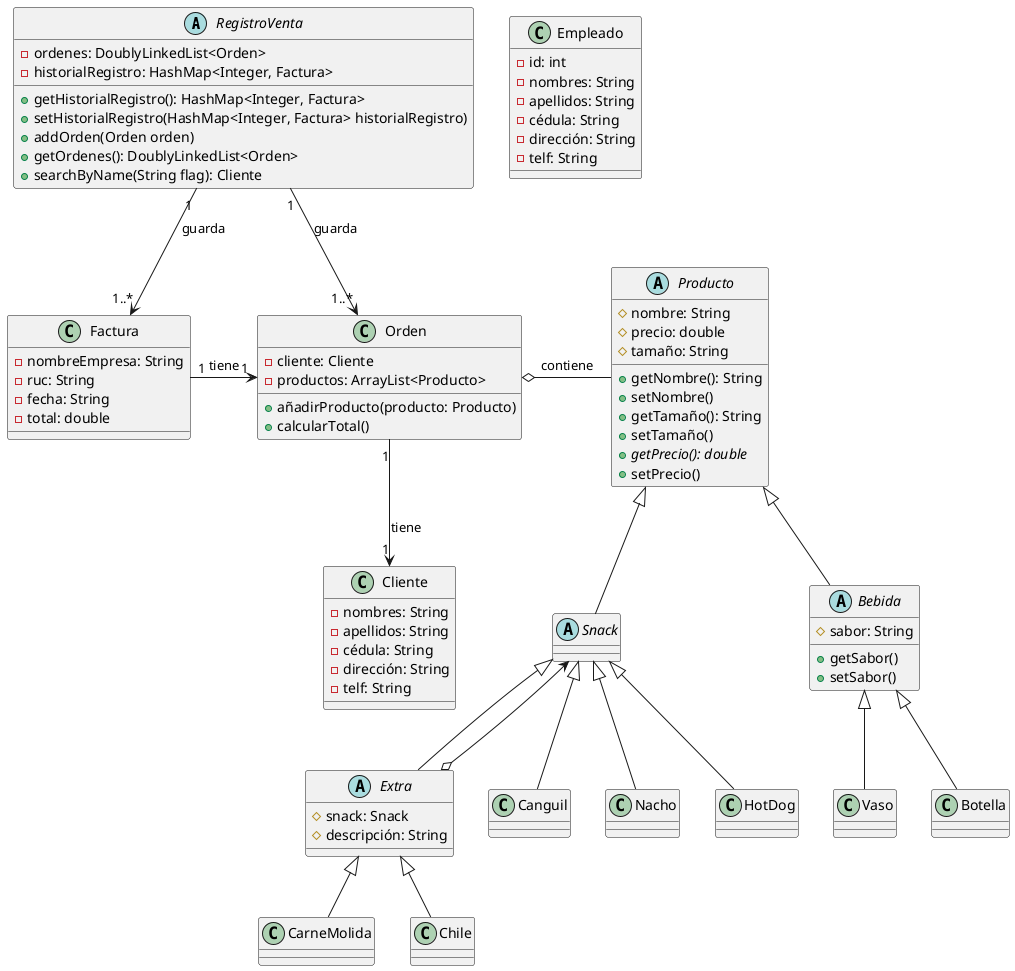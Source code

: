 @startuml
'https://plantuml.com/class-diagram

abstract class RegistroVenta{
    -ordenes: DoublyLinkedList<Orden>
    -historialRegistro: HashMap<Integer, Factura>

    +getHistorialRegistro(): HashMap<Integer, Factura>
    +setHistorialRegistro(HashMap<Integer, Factura> historialRegistro)
    +addOrden(Orden orden)
    +getOrdenes(): DoublyLinkedList<Orden>
    +searchByName(String flag): Cliente
}

class Cliente {
    -nombres: String
    -apellidos: String
    -cédula: String
    -dirección: String
    -telf: String
    '+getNombres()
    '+setNombres()
    '+getApellidos()
    '+setApellidos()
    '+getCédula()
    '+setCédula()
    '+getDirección()
    '+setDirección()
    '+getTelf()
    '+setTelf()
}

class Empleado{
    -id: int
    -nombres: String
    -apellidos: String
    -cédula: String
    -dirección: String
    -telf: String
    '+getId()
    '+setId()
    '+getNombres()
    '+setNombres()
    '+getApellidos()
    '+setApellidos()
    '+getCédula()
    '+setCédula()
    '+getDirección()
    '+setDirección()
    '+getTelf()
    '+setTelf()
}

class Factura{
    -nombreEmpresa: String
    -ruc: String
    -fecha: String
    -total: double
}

class Orden {
    -cliente: Cliente
    -productos: ArrayList<Producto>

    +añadirProducto(producto: Producto)
    +calcularTotal()
}

' Comprar Comida
abstract class Producto{
    #nombre: String
    #precio: double
    #tamaño: String

    +getNombre(): String
    +setNombre()
    +getTamaño(): String
    +setTamaño()
    +getPrecio(): double {abstract}
    +setPrecio()
}

abstract class Bebida{
    #sabor: String

    +getSabor()
    +setSabor()
}

abstract class Snack {

}

abstract class Extra{
    #snack: Snack
    #descripción: String
}

class Canguil{
    '+precio(): double
}

class Nacho{
    '+precio(): double
}

class HotDog{
    '+precio(): double
}

' Patrón de Diseño -> Decorator
Orden o- Producto: contiene

Factura "1"->"1" Orden: tiene

Producto <|-- Snack
Producto <|-- Bebida

Snack <|-- Extra
Snack <--o Extra
Snack <|-- Nacho
Snack <|-- HotDog
Snack <|-- Canguil
Extra <|-- CarneMolida
Extra <|-- Chile

Bebida <|-- Vaso
Bebida <|-- Botella

Orden "1"-->"1" Cliente: tiene
RegistroVenta "1"-->"1..*" Orden: guarda
RegistroVenta "1"-->"1..*" Factura: guarda

@enduml
